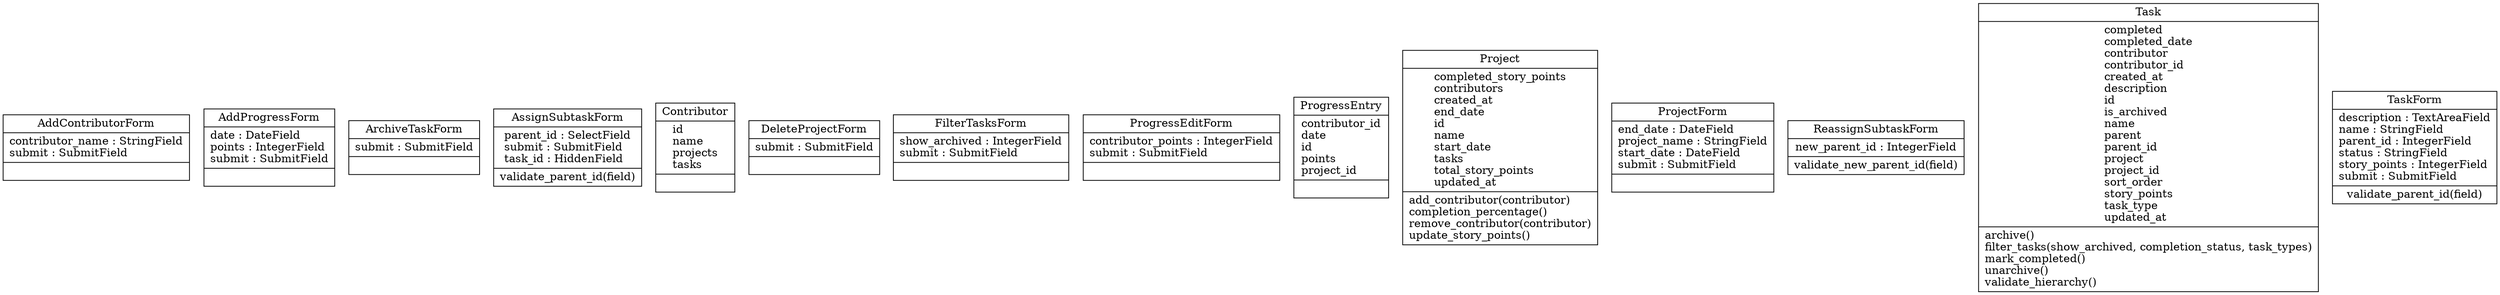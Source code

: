 digraph "classes_root_models" {
rankdir=BT
charset="utf-8"
"pythonProject.forms.AddContributorForm" [color="black", fontcolor="black", label=<{AddContributorForm|contributor_name : StringField<br ALIGN="LEFT"/>submit : SubmitField<br ALIGN="LEFT"/>|}>, shape="record", style="solid"];
"pythonProject.forms.AddProgressForm" [color="black", fontcolor="black", label=<{AddProgressForm|date : DateField<br ALIGN="LEFT"/>points : IntegerField<br ALIGN="LEFT"/>submit : SubmitField<br ALIGN="LEFT"/>|}>, shape="record", style="solid"];
"pythonProject.forms.ArchiveTaskForm" [color="black", fontcolor="black", label=<{ArchiveTaskForm|submit : SubmitField<br ALIGN="LEFT"/>|}>, shape="record", style="solid"];
"pythonProject.forms.AssignSubtaskForm" [color="black", fontcolor="black", label=<{AssignSubtaskForm|parent_id : SelectField<br ALIGN="LEFT"/>submit : SubmitField<br ALIGN="LEFT"/>task_id : HiddenField<br ALIGN="LEFT"/>|validate_parent_id(field)<br ALIGN="LEFT"/>}>, shape="record", style="solid"];
"pythonProject.models.Contributor" [color="black", fontcolor="black", label=<{Contributor|id<br ALIGN="LEFT"/>name<br ALIGN="LEFT"/>projects<br ALIGN="LEFT"/>tasks<br ALIGN="LEFT"/>|}>, shape="record", style="solid"];
"pythonProject.forms.DeleteProjectForm" [color="black", fontcolor="black", label=<{DeleteProjectForm|submit : SubmitField<br ALIGN="LEFT"/>|}>, shape="record", style="solid"];
"pythonProject.forms.FilterTasksForm" [color="black", fontcolor="black", label=<{FilterTasksForm|show_archived : IntegerField<br ALIGN="LEFT"/>submit : SubmitField<br ALIGN="LEFT"/>|}>, shape="record", style="solid"];
"pythonProject.forms.ProgressEditForm" [color="black", fontcolor="black", label=<{ProgressEditForm|contributor_points : IntegerField<br ALIGN="LEFT"/>submit : SubmitField<br ALIGN="LEFT"/>|}>, shape="record", style="solid"];
"pythonProject.models.ProgressEntry" [color="black", fontcolor="black", label=<{ProgressEntry|contributor_id<br ALIGN="LEFT"/>date<br ALIGN="LEFT"/>id<br ALIGN="LEFT"/>points<br ALIGN="LEFT"/>project_id<br ALIGN="LEFT"/>|}>, shape="record", style="solid"];
"pythonProject.models.Project" [color="black", fontcolor="black", label=<{Project|completed_story_points<br ALIGN="LEFT"/>contributors<br ALIGN="LEFT"/>created_at<br ALIGN="LEFT"/>end_date<br ALIGN="LEFT"/>id<br ALIGN="LEFT"/>name<br ALIGN="LEFT"/>start_date<br ALIGN="LEFT"/>tasks<br ALIGN="LEFT"/>total_story_points<br ALIGN="LEFT"/>updated_at<br ALIGN="LEFT"/>|add_contributor(contributor)<br ALIGN="LEFT"/>completion_percentage()<br ALIGN="LEFT"/>remove_contributor(contributor)<br ALIGN="LEFT"/>update_story_points()<br ALIGN="LEFT"/>}>, shape="record", style="solid"];
"pythonProject.forms.ProjectForm" [color="black", fontcolor="black", label=<{ProjectForm|end_date : DateField<br ALIGN="LEFT"/>project_name : StringField<br ALIGN="LEFT"/>start_date : DateField<br ALIGN="LEFT"/>submit : SubmitField<br ALIGN="LEFT"/>|}>, shape="record", style="solid"];
"pythonProject.forms.ReassignSubtaskForm" [color="black", fontcolor="black", label=<{ReassignSubtaskForm|new_parent_id : IntegerField<br ALIGN="LEFT"/>|validate_new_parent_id(field)<br ALIGN="LEFT"/>}>, shape="record", style="solid"];
"pythonProject.tasks.models.Task" [color="black", fontcolor="black", label=<{Task|completed<br ALIGN="LEFT"/>completed_date<br ALIGN="LEFT"/>contributor<br ALIGN="LEFT"/>contributor_id<br ALIGN="LEFT"/>created_at<br ALIGN="LEFT"/>description<br ALIGN="LEFT"/>id<br ALIGN="LEFT"/>is_archived<br ALIGN="LEFT"/>name<br ALIGN="LEFT"/>parent<br ALIGN="LEFT"/>parent_id<br ALIGN="LEFT"/>project<br ALIGN="LEFT"/>project_id<br ALIGN="LEFT"/>sort_order<br ALIGN="LEFT"/>story_points<br ALIGN="LEFT"/>task_type<br ALIGN="LEFT"/>updated_at<br ALIGN="LEFT"/>|archive()<br ALIGN="LEFT"/>filter_tasks(show_archived, completion_status, task_types)<br ALIGN="LEFT"/>mark_completed()<br ALIGN="LEFT"/>unarchive()<br ALIGN="LEFT"/>validate_hierarchy()<br ALIGN="LEFT"/>}>, shape="record", style="solid"];
"pythonProject.forms.TaskForm" [color="black", fontcolor="black", label=<{TaskForm|description : TextAreaField<br ALIGN="LEFT"/>name : StringField<br ALIGN="LEFT"/>parent_id : IntegerField<br ALIGN="LEFT"/>status : StringField<br ALIGN="LEFT"/>story_points : IntegerField<br ALIGN="LEFT"/>submit : SubmitField<br ALIGN="LEFT"/>|validate_parent_id(field)<br ALIGN="LEFT"/>}>, shape="record", style="solid"];
}
